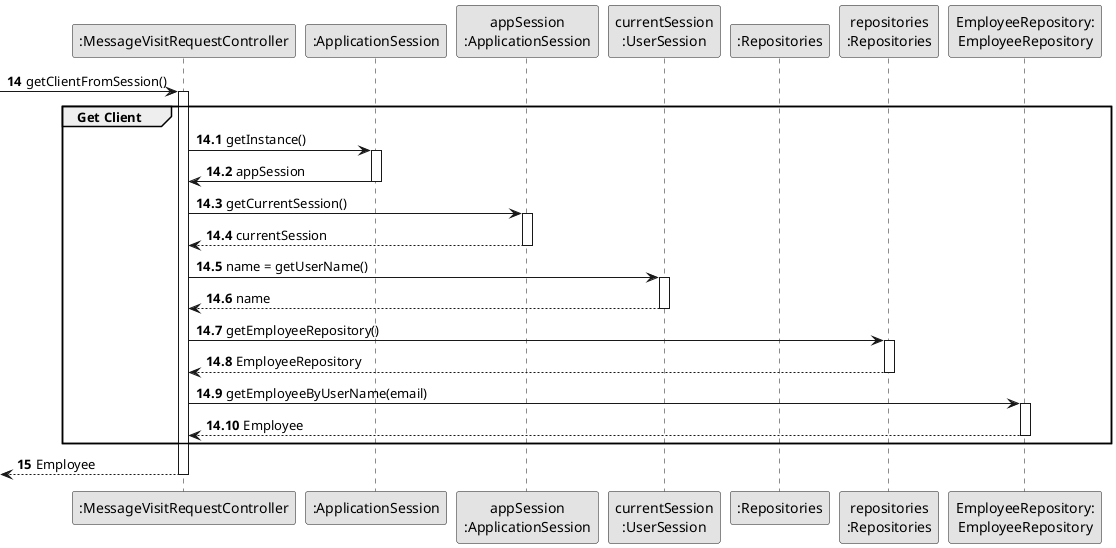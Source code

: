 @startuml
skinparam monochrome true
skinparam packageStyle rectangle
skinparam shadowing false



'hide footbox
participant ":MessageVisitRequestController" as CTRL
participant ":ApplicationSession" as _APP
participant "appSession\n:ApplicationSession" as APP
participant "currentSession\n:UserSession" as SESSAO
participant ":Repositories" as RepositorySingleton
participant "repositories\n:Repositories" as PLAT
participant "EmployeeRepository:\nEmployeeRepository" as EmployeeRepository

autonumber 14
-> CTRL : getClientFromSession()
autonumber 14.1
activate CTRL

    group Get Client
        CTRL -> _APP: getInstance()
        activate _APP
            _APP -> CTRL: appSession
        deactivate _APP

        CTRL -> APP: getCurrentSession()
        activate APP

            APP --> CTRL: currentSession
        deactivate APP

        CTRL -> SESSAO: name = getUserName()
        activate SESSAO

            SESSAO --> CTRL: name
        deactivate SESSAO

        CTRL -> PLAT: getEmployeeRepository()
        activate PLAT

            PLAT --> CTRL: EmployeeRepository
        deactivate PLAT

        CTRL -> EmployeeRepository: getEmployeeByUserName(email)
        activate EmployeeRepository

            EmployeeRepository --> CTRL : Employee

        deactivate EmployeeRepository


    end
    autonumber 15
    <-- CTRL : Employee
deactivate CTRL

@enduml
